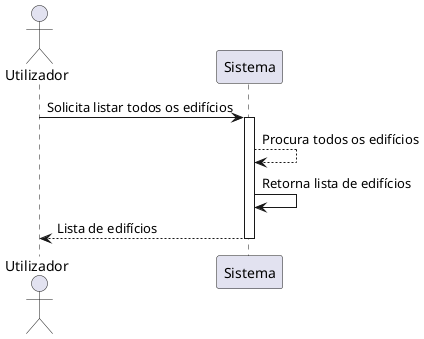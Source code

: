 @startuml US170
actor Utilizador
participant "Sistema" as Sistema
Utilizador -> Sistema : Solicita listar todos os edifícios
activate Sistema
Sistema --> Sistema : Procura todos os edifícios
Sistema -> Sistema : Retorna lista de edifícios
Sistema --> Utilizador : Lista de edifícios
deactivate Sistema
@enduml